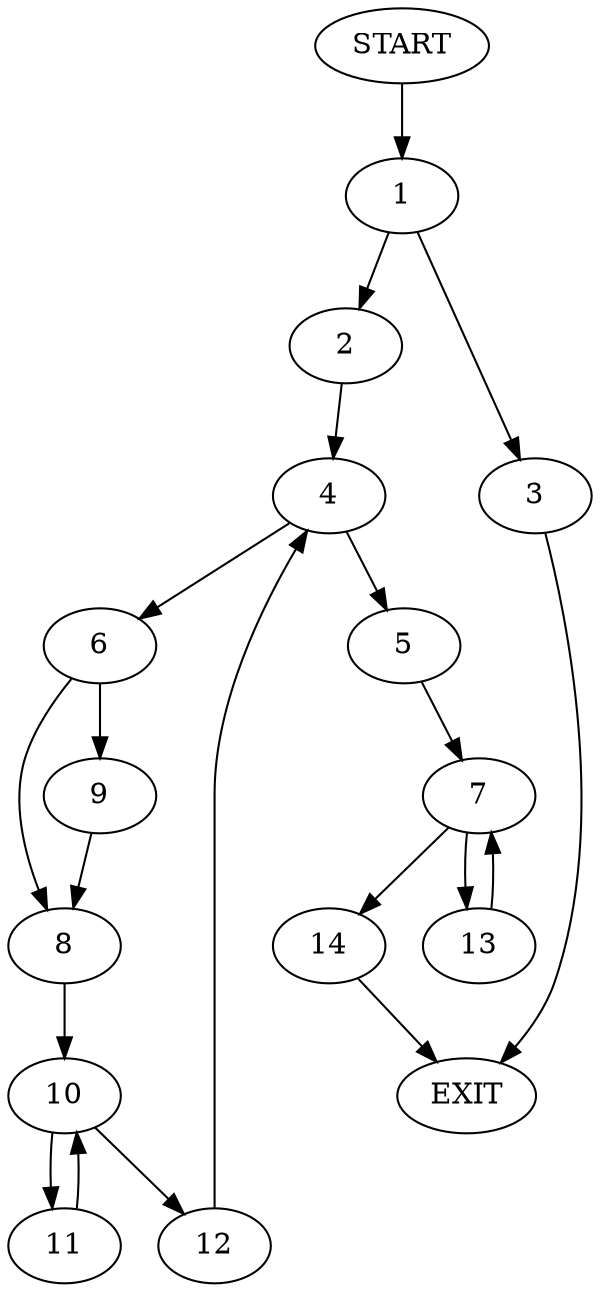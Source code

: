 digraph {
0 [label="START"]
15 [label="EXIT"]
0 -> 1
1 -> 2
1 -> 3
3 -> 15
2 -> 4
4 -> 5
4 -> 6
5 -> 7
6 -> 8
6 -> 9
8 -> 10
9 -> 8
10 -> 11
10 -> 12
11 -> 10
12 -> 4
7 -> 13
7 -> 14
13 -> 7
14 -> 15
}
